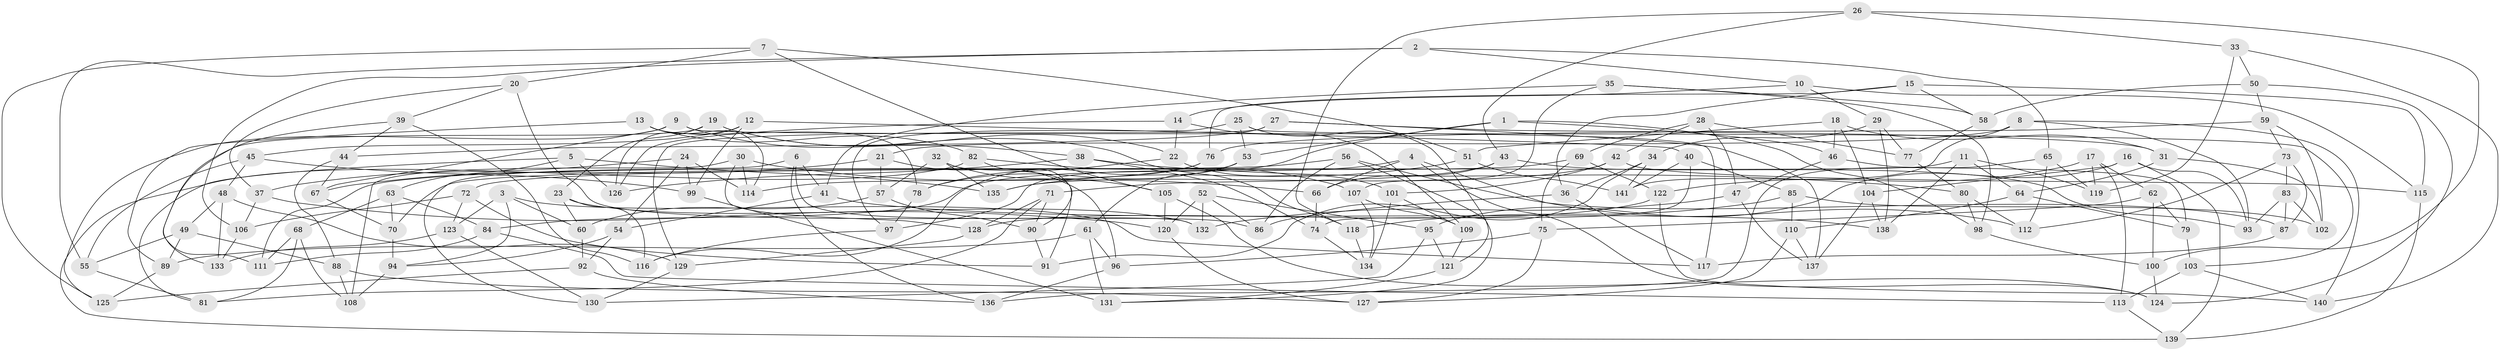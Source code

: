 // Generated by graph-tools (version 1.1) at 2025/38/03/09/25 02:38:04]
// undirected, 141 vertices, 282 edges
graph export_dot {
graph [start="1"]
  node [color=gray90,style=filled];
  1;
  2;
  3;
  4;
  5;
  6;
  7;
  8;
  9;
  10;
  11;
  12;
  13;
  14;
  15;
  16;
  17;
  18;
  19;
  20;
  21;
  22;
  23;
  24;
  25;
  26;
  27;
  28;
  29;
  30;
  31;
  32;
  33;
  34;
  35;
  36;
  37;
  38;
  39;
  40;
  41;
  42;
  43;
  44;
  45;
  46;
  47;
  48;
  49;
  50;
  51;
  52;
  53;
  54;
  55;
  56;
  57;
  58;
  59;
  60;
  61;
  62;
  63;
  64;
  65;
  66;
  67;
  68;
  69;
  70;
  71;
  72;
  73;
  74;
  75;
  76;
  77;
  78;
  79;
  80;
  81;
  82;
  83;
  84;
  85;
  86;
  87;
  88;
  89;
  90;
  91;
  92;
  93;
  94;
  95;
  96;
  97;
  98;
  99;
  100;
  101;
  102;
  103;
  104;
  105;
  106;
  107;
  108;
  109;
  110;
  111;
  112;
  113;
  114;
  115;
  116;
  117;
  118;
  119;
  120;
  121;
  122;
  123;
  124;
  125;
  126;
  127;
  128;
  129;
  130;
  131;
  132;
  133;
  134;
  135;
  136;
  137;
  138;
  139;
  140;
  141;
  1 -- 98;
  1 -- 46;
  1 -- 97;
  1 -- 53;
  2 -- 106;
  2 -- 55;
  2 -- 65;
  2 -- 10;
  3 -- 60;
  3 -- 123;
  3 -- 94;
  3 -- 117;
  4 -- 66;
  4 -- 112;
  4 -- 124;
  4 -- 84;
  5 -- 81;
  5 -- 135;
  5 -- 126;
  5 -- 63;
  6 -- 130;
  6 -- 136;
  6 -- 41;
  6 -- 132;
  7 -- 20;
  7 -- 125;
  7 -- 105;
  7 -- 51;
  8 -- 141;
  8 -- 140;
  8 -- 21;
  8 -- 93;
  9 -- 38;
  9 -- 125;
  9 -- 103;
  9 -- 67;
  10 -- 14;
  10 -- 115;
  10 -- 29;
  11 -- 119;
  11 -- 70;
  11 -- 64;
  11 -- 138;
  12 -- 99;
  12 -- 40;
  12 -- 45;
  12 -- 126;
  13 -- 82;
  13 -- 78;
  13 -- 89;
  13 -- 114;
  14 -- 126;
  14 -- 109;
  14 -- 22;
  15 -- 36;
  15 -- 76;
  15 -- 115;
  15 -- 58;
  16 -- 104;
  16 -- 139;
  16 -- 93;
  16 -- 95;
  17 -- 113;
  17 -- 119;
  17 -- 62;
  17 -- 122;
  18 -- 31;
  18 -- 104;
  18 -- 46;
  18 -- 51;
  19 -- 23;
  19 -- 118;
  19 -- 22;
  19 -- 133;
  20 -- 39;
  20 -- 86;
  20 -- 37;
  21 -- 57;
  21 -- 67;
  21 -- 96;
  22 -- 78;
  22 -- 101;
  23 -- 132;
  23 -- 116;
  23 -- 60;
  24 -- 114;
  24 -- 99;
  24 -- 37;
  24 -- 54;
  25 -- 53;
  25 -- 97;
  25 -- 121;
  25 -- 117;
  26 -- 118;
  26 -- 100;
  26 -- 33;
  26 -- 43;
  27 -- 31;
  27 -- 129;
  27 -- 137;
  27 -- 44;
  28 -- 47;
  28 -- 42;
  28 -- 69;
  28 -- 77;
  29 -- 34;
  29 -- 138;
  29 -- 77;
  30 -- 128;
  30 -- 114;
  30 -- 66;
  30 -- 108;
  31 -- 102;
  31 -- 64;
  32 -- 105;
  32 -- 135;
  32 -- 57;
  32 -- 91;
  33 -- 140;
  33 -- 50;
  33 -- 119;
  34 -- 141;
  34 -- 36;
  34 -- 91;
  35 -- 107;
  35 -- 41;
  35 -- 58;
  35 -- 98;
  36 -- 86;
  36 -- 117;
  37 -- 120;
  37 -- 106;
  38 -- 80;
  38 -- 126;
  38 -- 74;
  39 -- 111;
  39 -- 44;
  39 -- 116;
  40 -- 74;
  40 -- 85;
  40 -- 141;
  41 -- 54;
  41 -- 138;
  42 -- 115;
  42 -- 101;
  42 -- 135;
  43 -- 93;
  43 -- 66;
  43 -- 71;
  44 -- 67;
  44 -- 88;
  45 -- 55;
  45 -- 99;
  45 -- 48;
  46 -- 47;
  46 -- 79;
  47 -- 132;
  47 -- 137;
  48 -- 133;
  48 -- 49;
  48 -- 129;
  49 -- 89;
  49 -- 88;
  49 -- 55;
  50 -- 124;
  50 -- 59;
  50 -- 58;
  51 -- 135;
  51 -- 141;
  52 -- 132;
  52 -- 120;
  52 -- 95;
  52 -- 86;
  53 -- 78;
  53 -- 61;
  54 -- 92;
  54 -- 94;
  55 -- 81;
  56 -- 131;
  56 -- 72;
  56 -- 86;
  56 -- 87;
  57 -- 90;
  57 -- 60;
  58 -- 77;
  59 -- 76;
  59 -- 73;
  59 -- 102;
  60 -- 92;
  61 -- 89;
  61 -- 131;
  61 -- 96;
  62 -- 79;
  62 -- 75;
  62 -- 100;
  63 -- 84;
  63 -- 68;
  63 -- 70;
  64 -- 110;
  64 -- 79;
  65 -- 112;
  65 -- 136;
  65 -- 119;
  66 -- 74;
  67 -- 70;
  68 -- 111;
  68 -- 81;
  68 -- 108;
  69 -- 122;
  69 -- 75;
  69 -- 111;
  70 -- 94;
  71 -- 81;
  71 -- 128;
  71 -- 90;
  72 -- 106;
  72 -- 123;
  72 -- 91;
  73 -- 83;
  73 -- 112;
  73 -- 87;
  74 -- 134;
  75 -- 127;
  75 -- 96;
  76 -- 114;
  76 -- 116;
  77 -- 80;
  78 -- 97;
  79 -- 103;
  80 -- 98;
  80 -- 112;
  82 -- 139;
  82 -- 90;
  82 -- 107;
  83 -- 93;
  83 -- 102;
  83 -- 87;
  84 -- 111;
  84 -- 113;
  85 -- 118;
  85 -- 102;
  85 -- 110;
  87 -- 117;
  88 -- 108;
  88 -- 127;
  89 -- 125;
  90 -- 91;
  92 -- 136;
  92 -- 125;
  94 -- 108;
  95 -- 121;
  95 -- 130;
  96 -- 136;
  97 -- 116;
  98 -- 100;
  99 -- 131;
  100 -- 124;
  101 -- 134;
  101 -- 109;
  103 -- 140;
  103 -- 113;
  104 -- 137;
  104 -- 138;
  105 -- 124;
  105 -- 120;
  106 -- 133;
  107 -- 134;
  107 -- 109;
  109 -- 121;
  110 -- 137;
  110 -- 127;
  113 -- 139;
  115 -- 139;
  118 -- 134;
  120 -- 127;
  121 -- 131;
  122 -- 128;
  122 -- 140;
  123 -- 133;
  123 -- 130;
  128 -- 129;
  129 -- 130;
}

